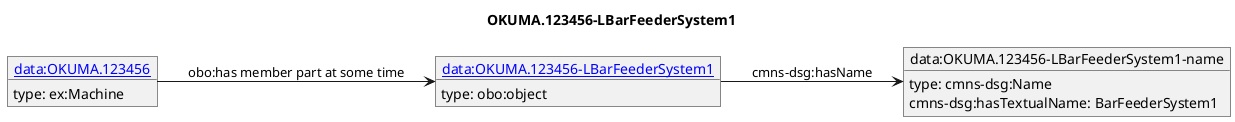 @startuml
skinparam linetype polyline
left to right direction
title OKUMA.123456-LBarFeederSystem1
object "[[./OKUMA.123456-LBarFeederSystem1.html data:OKUMA.123456-LBarFeederSystem1]]" as o1 {
 type: obo:object 
}
object "data:OKUMA.123456-LBarFeederSystem1-name" as o2 {
 type: cmns-dsg:Name 
}
object "[[./OKUMA.123456.html data:OKUMA.123456]]" as o3 {
 type: ex:Machine 
}
o1 --> o2 : cmns-dsg:hasName
o2 : cmns-dsg:hasTextualName: BarFeederSystem1
o3 --> o1 : obo:has member part at some time
@enduml
